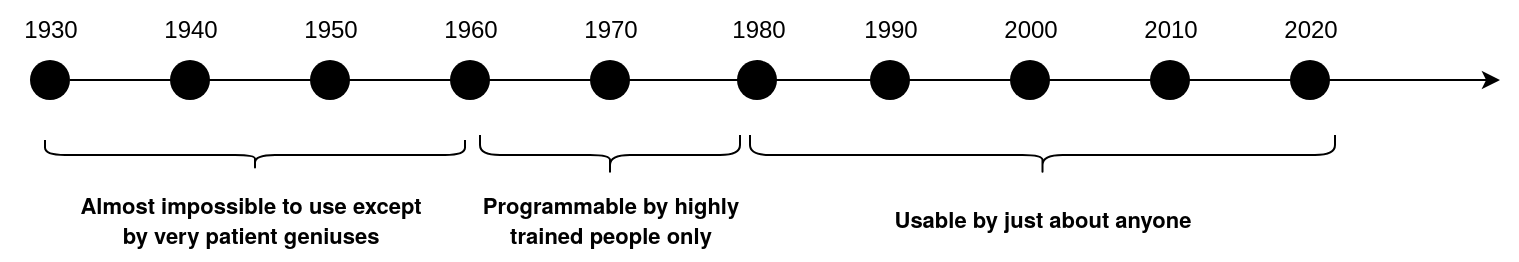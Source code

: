 <mxfile version="20.2.7" type="github">
  <diagram id="J99qYV9GUG1mLQELv4J7" name="Page-1">
    <mxGraphModel dx="1301" dy="807" grid="1" gridSize="10" guides="1" tooltips="1" connect="1" arrows="1" fold="1" page="1" pageScale="1" pageWidth="827" pageHeight="1169" math="0" shadow="0">
      <root>
        <mxCell id="0" />
        <mxCell id="1" parent="0" />
        <mxCell id="0fvrSPFY5udeEb9LSscg-1" value="1940" style="text;html=1;resizable=0;autosize=1;align=center;verticalAlign=middle;points=[];fillColor=none;strokeColor=none;rounded=0;" vertex="1" parent="1">
          <mxGeometry x="80" y="400" width="50" height="30" as="geometry" />
        </mxCell>
        <mxCell id="0fvrSPFY5udeEb9LSscg-2" value="1930" style="text;html=1;resizable=0;autosize=1;align=center;verticalAlign=middle;points=[];fillColor=none;strokeColor=none;rounded=0;" vertex="1" parent="1">
          <mxGeometry x="10" y="400" width="50" height="30" as="geometry" />
        </mxCell>
        <mxCell id="0fvrSPFY5udeEb9LSscg-3" value="1950" style="text;html=1;resizable=0;autosize=1;align=center;verticalAlign=middle;points=[];fillColor=none;strokeColor=none;rounded=0;" vertex="1" parent="1">
          <mxGeometry x="150" y="400" width="50" height="30" as="geometry" />
        </mxCell>
        <mxCell id="0fvrSPFY5udeEb9LSscg-4" value="1960" style="text;html=1;resizable=0;autosize=1;align=center;verticalAlign=middle;points=[];fillColor=none;strokeColor=none;rounded=0;" vertex="1" parent="1">
          <mxGeometry x="220" y="400" width="50" height="30" as="geometry" />
        </mxCell>
        <mxCell id="0fvrSPFY5udeEb9LSscg-5" value="1970" style="text;html=1;resizable=0;autosize=1;align=center;verticalAlign=middle;points=[];fillColor=none;strokeColor=none;rounded=0;" vertex="1" parent="1">
          <mxGeometry x="290" y="400" width="50" height="30" as="geometry" />
        </mxCell>
        <mxCell id="0fvrSPFY5udeEb9LSscg-6" value="1980" style="text;html=1;resizable=0;autosize=1;align=center;verticalAlign=middle;points=[];fillColor=none;strokeColor=none;rounded=0;" vertex="1" parent="1">
          <mxGeometry x="363.5" y="400" width="50" height="30" as="geometry" />
        </mxCell>
        <mxCell id="0fvrSPFY5udeEb9LSscg-7" value="1990" style="text;html=1;resizable=0;autosize=1;align=center;verticalAlign=middle;points=[];fillColor=none;strokeColor=none;rounded=0;" vertex="1" parent="1">
          <mxGeometry x="430" y="400" width="50" height="30" as="geometry" />
        </mxCell>
        <mxCell id="0fvrSPFY5udeEb9LSscg-8" value="2000" style="text;html=1;resizable=0;autosize=1;align=center;verticalAlign=middle;points=[];fillColor=none;strokeColor=none;rounded=0;" vertex="1" parent="1">
          <mxGeometry x="500" y="400" width="50" height="30" as="geometry" />
        </mxCell>
        <mxCell id="0fvrSPFY5udeEb9LSscg-9" value="2010" style="text;html=1;resizable=0;autosize=1;align=center;verticalAlign=middle;points=[];fillColor=none;strokeColor=none;rounded=0;" vertex="1" parent="1">
          <mxGeometry x="570" y="400" width="50" height="30" as="geometry" />
        </mxCell>
        <mxCell id="0fvrSPFY5udeEb9LSscg-10" value="2020" style="text;html=1;resizable=0;autosize=1;align=center;verticalAlign=middle;points=[];fillColor=none;strokeColor=none;rounded=0;" vertex="1" parent="1">
          <mxGeometry x="640" y="400" width="50" height="30" as="geometry" />
        </mxCell>
        <mxCell id="0fvrSPFY5udeEb9LSscg-11" value="z" style="ellipse;whiteSpace=wrap;html=1;strokeColor=none;fillColor=#000000;" vertex="1" parent="1">
          <mxGeometry x="25" y="430" width="20" height="20" as="geometry" />
        </mxCell>
        <mxCell id="0fvrSPFY5udeEb9LSscg-15" value="z" style="ellipse;whiteSpace=wrap;html=1;strokeColor=none;fillColor=#000000;" vertex="1" parent="1">
          <mxGeometry x="95" y="430" width="20" height="20" as="geometry" />
        </mxCell>
        <mxCell id="0fvrSPFY5udeEb9LSscg-16" value="z" style="ellipse;whiteSpace=wrap;html=1;strokeColor=none;fillColor=#000000;" vertex="1" parent="1">
          <mxGeometry x="165" y="430" width="20" height="20" as="geometry" />
        </mxCell>
        <mxCell id="0fvrSPFY5udeEb9LSscg-18" value="z" style="ellipse;whiteSpace=wrap;html=1;strokeColor=none;fillColor=#000000;" vertex="1" parent="1">
          <mxGeometry x="235" y="430" width="20" height="20" as="geometry" />
        </mxCell>
        <mxCell id="0fvrSPFY5udeEb9LSscg-19" value="z" style="ellipse;whiteSpace=wrap;html=1;strokeColor=none;fillColor=#000000;" vertex="1" parent="1">
          <mxGeometry x="305" y="430" width="20" height="20" as="geometry" />
        </mxCell>
        <mxCell id="0fvrSPFY5udeEb9LSscg-20" value="z" style="ellipse;whiteSpace=wrap;html=1;strokeColor=none;fillColor=#000000;" vertex="1" parent="1">
          <mxGeometry x="378.5" y="430" width="20" height="20" as="geometry" />
        </mxCell>
        <mxCell id="0fvrSPFY5udeEb9LSscg-21" value="z" style="ellipse;whiteSpace=wrap;html=1;strokeColor=none;fillColor=#000000;" vertex="1" parent="1">
          <mxGeometry x="445" y="430" width="20" height="20" as="geometry" />
        </mxCell>
        <mxCell id="0fvrSPFY5udeEb9LSscg-22" value="z" style="ellipse;whiteSpace=wrap;html=1;strokeColor=none;fillColor=#000000;" vertex="1" parent="1">
          <mxGeometry x="515" y="430" width="20" height="20" as="geometry" />
        </mxCell>
        <mxCell id="0fvrSPFY5udeEb9LSscg-23" value="z" style="ellipse;whiteSpace=wrap;html=1;strokeColor=none;fillColor=#000000;" vertex="1" parent="1">
          <mxGeometry x="585" y="430" width="20" height="20" as="geometry" />
        </mxCell>
        <mxCell id="0fvrSPFY5udeEb9LSscg-24" value="z" style="ellipse;whiteSpace=wrap;html=1;strokeColor=none;fillColor=#000000;" vertex="1" parent="1">
          <mxGeometry x="655" y="430" width="20" height="20" as="geometry" />
        </mxCell>
        <mxCell id="0fvrSPFY5udeEb9LSscg-25" value="" style="endArrow=classic;html=1;rounded=0;exitX=1;exitY=0.5;exitDx=0;exitDy=0;" edge="1" parent="1" source="0fvrSPFY5udeEb9LSscg-11">
          <mxGeometry width="50" height="50" relative="1" as="geometry">
            <mxPoint x="390" y="440" as="sourcePoint" />
            <mxPoint x="760" y="440" as="targetPoint" />
          </mxGeometry>
        </mxCell>
        <mxCell id="0fvrSPFY5udeEb9LSscg-26" value="" style="shape=curlyBracket;whiteSpace=wrap;html=1;rounded=1;flipH=1;fillColor=#000000;rotation=90;" vertex="1" parent="1">
          <mxGeometry x="130" y="372.5" width="15" height="210" as="geometry" />
        </mxCell>
        <mxCell id="0fvrSPFY5udeEb9LSscg-27" value="" style="shape=curlyBracket;whiteSpace=wrap;html=1;rounded=1;flipH=1;fillColor=#000000;rotation=90;" vertex="1" parent="1">
          <mxGeometry x="305" y="412.5" width="20" height="130" as="geometry" />
        </mxCell>
        <mxCell id="0fvrSPFY5udeEb9LSscg-28" value="" style="shape=curlyBracket;whiteSpace=wrap;html=1;rounded=1;flipH=1;fillColor=#000000;rotation=90;" vertex="1" parent="1">
          <mxGeometry x="521.25" y="331.25" width="20" height="292.5" as="geometry" />
        </mxCell>
        <mxCell id="0fvrSPFY5udeEb9LSscg-29" value="&lt;span id=&quot;docs-internal-guid-be2b52ee-7fff-5b37-f9bb-d58c138bec75&quot; style=&quot;font-size: 11px;&quot;&gt;&lt;p style=&quot;line-height: 1.2; margin-top: 0pt; margin-bottom: 0pt; font-size: 11px;&quot; dir=&quot;ltr&quot;&gt;&lt;span style=&quot;font-size: 11px; font-family: &amp;quot;Helvetica Neue&amp;quot;, sans-serif; background-color: transparent; font-weight: 700; font-variant-numeric: normal; font-variant-east-asian: normal; vertical-align: baseline;&quot;&gt;Almost impossible to use except&lt;/span&gt;&lt;/p&gt;&lt;p style=&quot;line-height: 1.2; margin-top: 0pt; margin-bottom: 0pt; font-size: 11px;&quot; dir=&quot;ltr&quot;&gt;&lt;span style=&quot;font-size: 11px; font-family: &amp;quot;Helvetica Neue&amp;quot;, sans-serif; background-color: transparent; font-weight: 700; font-variant-numeric: normal; font-variant-east-asian: normal; vertical-align: baseline;&quot;&gt;by very patient geniuses&lt;/span&gt;&lt;/p&gt;&lt;/span&gt;" style="text;html=1;resizable=0;autosize=1;align=center;verticalAlign=middle;points=[];fillColor=none;strokeColor=none;rounded=0;fontSize=11;" vertex="1" parent="1">
          <mxGeometry x="40" y="490" width="190" height="40" as="geometry" />
        </mxCell>
        <mxCell id="0fvrSPFY5udeEb9LSscg-32" value="&lt;span id=&quot;docs-internal-guid-be2b52ee-7fff-5b37-f9bb-d58c138bec75&quot; style=&quot;&quot;&gt;&lt;p style=&quot;line-height: 1.2; margin-top: 0pt; margin-bottom: 0pt;&quot; dir=&quot;ltr&quot;&gt;&lt;font face=&quot;Helvetica Neue, sans-serif&quot;&gt;&lt;b&gt;Programmable by highly&lt;/b&gt;&lt;/font&gt;&lt;/p&gt;&lt;p style=&quot;line-height: 1.2; margin-top: 0pt; margin-bottom: 0pt;&quot; dir=&quot;ltr&quot;&gt;&lt;font face=&quot;Helvetica Neue, sans-serif&quot;&gt;&lt;b&gt;trained people only&lt;/b&gt;&lt;/font&gt;&lt;/p&gt;&lt;/span&gt;" style="text;html=1;resizable=0;autosize=1;align=center;verticalAlign=middle;points=[];fillColor=none;strokeColor=none;rounded=0;fontSize=11;" vertex="1" parent="1">
          <mxGeometry x="240" y="490" width="150" height="40" as="geometry" />
        </mxCell>
        <mxCell id="0fvrSPFY5udeEb9LSscg-33" value="&lt;span id=&quot;docs-internal-guid-be2b52ee-7fff-5b37-f9bb-d58c138bec75&quot; style=&quot;&quot;&gt;&lt;p style=&quot;line-height: 1.2; margin-top: 0pt; margin-bottom: 0pt;&quot; dir=&quot;ltr&quot;&gt;&lt;font face=&quot;Helvetica Neue, sans-serif&quot;&gt;&lt;b&gt;Usable by just about anyone&lt;/b&gt;&lt;/font&gt;&lt;/p&gt;&lt;/span&gt;" style="text;html=1;resizable=0;autosize=1;align=center;verticalAlign=middle;points=[];fillColor=none;strokeColor=none;rounded=0;fontSize=11;" vertex="1" parent="1">
          <mxGeometry x="446.25" y="495" width="170" height="30" as="geometry" />
        </mxCell>
      </root>
    </mxGraphModel>
  </diagram>
</mxfile>
